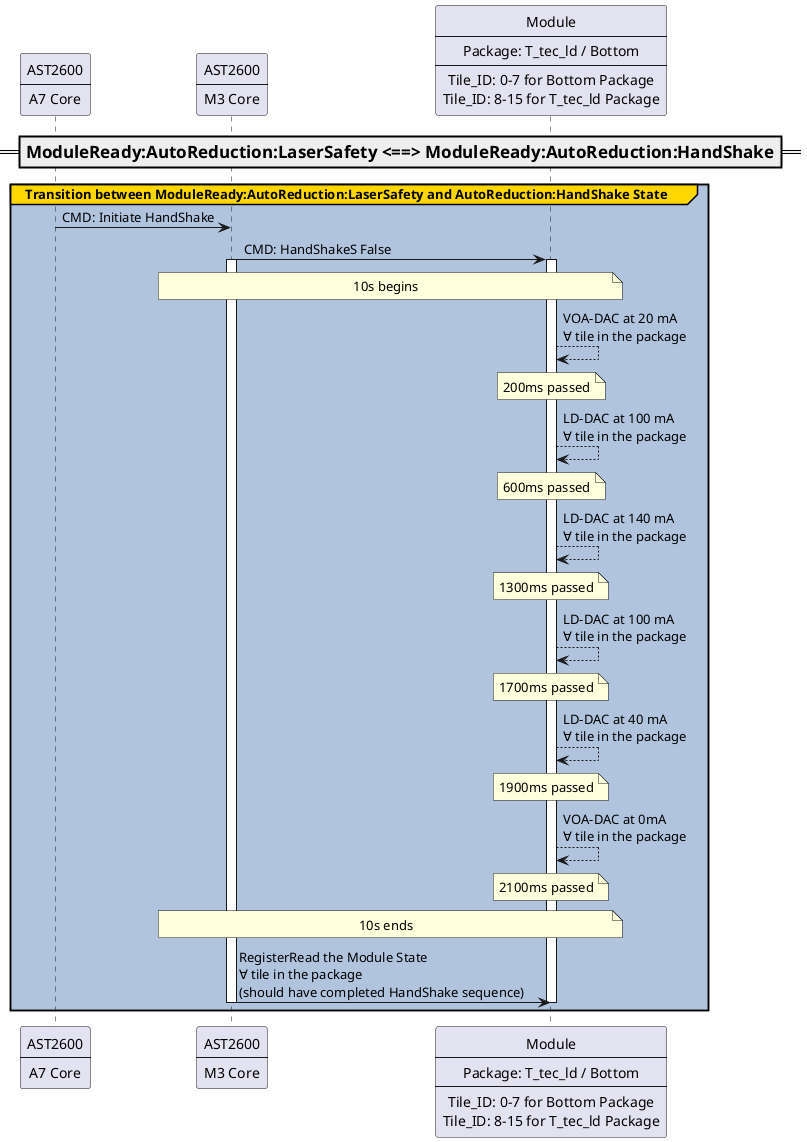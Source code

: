 @startuml


participant SMCA7 [
            AST2600
            ----
            A7 Core
]

participant SMCM3 [
            AST2600
            ----
            M3 Core
]

participant Module [
            Module
            ----
            Package: T_tec_ld / Bottom
            ----
            Tile_ID: 0-7 for Bottom Package
            Tile_ID: 8-15 for T_tec_ld Package
]


=== ModuleReady:AutoReduction:LaserSafety <==> ModuleReady:AutoReduction:HandShake ==
' note over VL: Vlop_max V
group#Gold #LightSteelBlue Transition between ModuleReady:AutoReduction:LaserSafety and AutoReduction:HandShake State
              SMCA7 -> SMCM3: CMD: Initiate HandShake
              
              SMCM3 -> Module: CMD: HandShakeS False
              activate SMCM3
              activate Module
              note over SMCM3, Module: 10s begins

              Module --> Module: VOA-DAC at 20 mA \n∀ tile in the package
              note over Module: 200ms passed

              Module --> Module: LD-DAC at 100 mA \n∀ tile in the package
              note over Module: 600ms passed
              
              Module --> Module: LD-DAC at 140 mA\n∀ tile in the package
              note over Module: 1300ms passed

              Module --> Module: LD-DAC at 100 mA\n∀ tile in the package
              note over Module: 1700ms passed
              
              Module --> Module: LD-DAC at 40 mA\n∀ tile in the package
              note over Module: 1900ms passed


              Module --> Module: VOA-DAC at 0mA \n∀ tile in the package
              note over Module: 2100ms passed
              
              note over SMCM3, Module: 10s ends
              SMCM3 -> Module: RegisterRead the Module State \n∀ tile in the package \n(should have completed HandShake sequence)
              deactivate Module
              
              deactivate SMCM3
end


@enduml